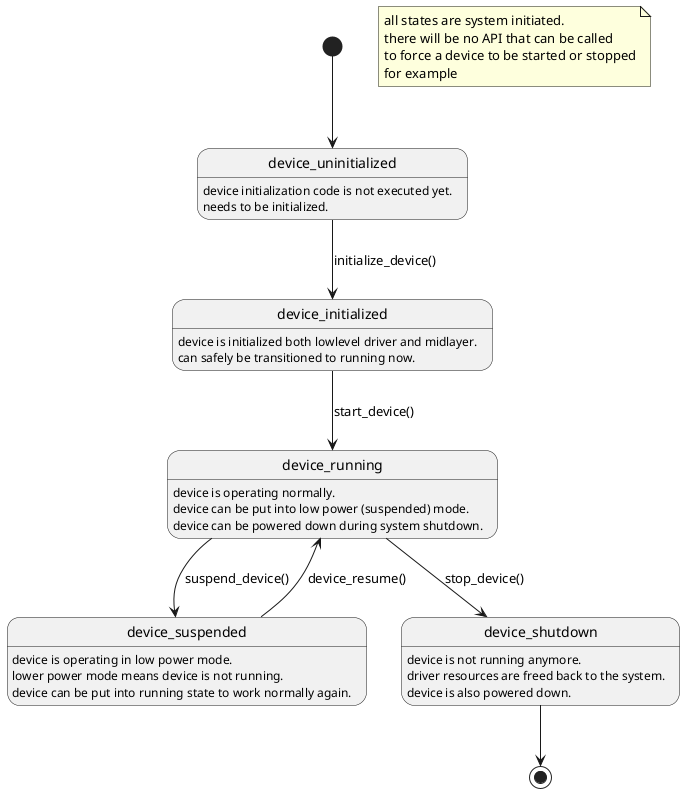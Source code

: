 @startuml

[*] --> device_uninitialized
device_uninitialized --> device_initialized : initialize_device()
device_initialized --> device_running : start_device()
device_running --> device_suspended : suspend_device()
device_running --> device_shutdown : stop_device()
device_suspended --> device_running : device_resume()
device_shutdown --> [*]


device_uninitialized : device initialization code is not executed yet.
device_uninitialized : needs to be initialized.

device_initialized : device is initialized both lowlevel driver and midlayer.
device_initialized : can safely be transitioned to running now.

device_running : device is operating normally.
device_running : device can be put into low power (suspended) mode.
device_running : device can be powered down during system shutdown.

device_suspended : device is operating in low power mode.
device_suspended : lower power mode means device is not running.
device_suspended : device can be put into running state to work normally again.

device_shutdown : device is not running anymore. 
device_shutdown : driver resources are freed back to the system. 
device_shutdown : device is also powered down.

state device_uninitialized
note "all states are system initiated.\nthere will be no API that can be called\nto force a device to be started or stopped\nfor example" as n1

@enduml

